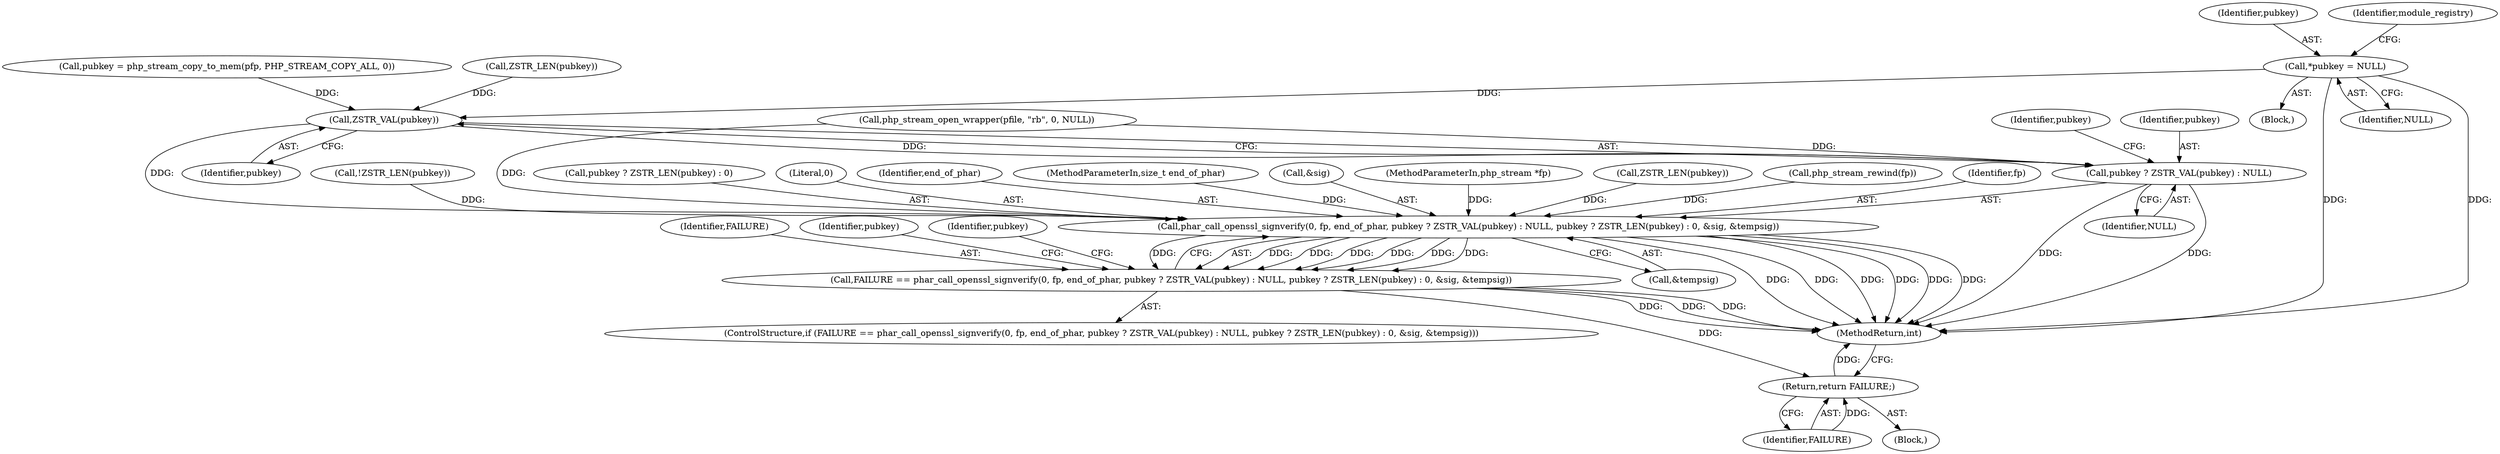 digraph "0_php-src_0bfb970f43acd1e81d11be1154805f86655f15d5?w=1@pointer" {
"1000136" [label="(Call,*pubkey = NULL)"];
"1000220" [label="(Call,ZSTR_VAL(pubkey))"];
"1000214" [label="(Call,phar_call_openssl_signverify(0, fp, end_of_phar, pubkey ? ZSTR_VAL(pubkey) : NULL, pubkey ? ZSTR_LEN(pubkey) : 0, &sig, &tempsig))"];
"1000212" [label="(Call,FAILURE == phar_call_openssl_signverify(0, fp, end_of_phar, pubkey ? ZSTR_VAL(pubkey) : NULL, pubkey ? ZSTR_LEN(pubkey) : 0, &sig, &tempsig))"];
"1000245" [label="(Return,return FAILURE;)"];
"1000218" [label="(Call,pubkey ? ZSTR_VAL(pubkey) : NULL)"];
"1000182" [label="(Call,pubkey = php_stream_copy_to_mem(pfp, PHP_STREAM_COPY_ALL, 0))"];
"1000188" [label="(Call,!ZSTR_LEN(pubkey))"];
"1000224" [label="(Identifier,pubkey)"];
"1000220" [label="(Call,ZSTR_VAL(pubkey))"];
"1000221" [label="(Identifier,pubkey)"];
"1000246" [label="(Identifier,FAILURE)"];
"1000232" [label="(Block,)"];
"1000212" [label="(Call,FAILURE == phar_call_openssl_signverify(0, fp, end_of_phar, pubkey ? ZSTR_VAL(pubkey) : NULL, pubkey ? ZSTR_LEN(pubkey) : 0, &sig, &tempsig))"];
"1000137" [label="(Identifier,pubkey)"];
"1000223" [label="(Call,pubkey ? ZSTR_LEN(pubkey) : 0)"];
"1000215" [label="(Literal,0)"];
"1000222" [label="(Identifier,NULL)"];
"1000225" [label="(Call,ZSTR_LEN(pubkey))"];
"1000248" [label="(Identifier,pubkey)"];
"1000213" [label="(Identifier,FAILURE)"];
"1000189" [label="(Call,ZSTR_LEN(pubkey))"];
"1000219" [label="(Identifier,pubkey)"];
"1000119" [label="(Call,php_stream_rewind(fp))"];
"1000136" [label="(Call,*pubkey = NULL)"];
"1000138" [label="(Identifier,NULL)"];
"1000214" [label="(Call,phar_call_openssl_signverify(0, fp, end_of_phar, pubkey ? ZSTR_VAL(pubkey) : NULL, pubkey ? ZSTR_LEN(pubkey) : 0, &sig, &tempsig))"];
"1000216" [label="(Identifier,fp)"];
"1000169" [label="(Call,php_stream_open_wrapper(pfile, \"rb\", 0, NULL))"];
"1000230" [label="(Call,&tempsig)"];
"1000211" [label="(ControlStructure,if (FAILURE == phar_call_openssl_signverify(0, fp, end_of_phar, pubkey ? ZSTR_VAL(pubkey) : NULL, pubkey ? ZSTR_LEN(pubkey) : 0, &sig, &tempsig)))"];
"1000245" [label="(Return,return FAILURE;)"];
"1000217" [label="(Identifier,end_of_phar)"];
"1000125" [label="(Block,)"];
"1000106" [label="(MethodParameterIn,size_t end_of_phar)"];
"1000228" [label="(Call,&sig)"];
"1000145" [label="(Identifier,module_registry)"];
"1000218" [label="(Call,pubkey ? ZSTR_VAL(pubkey) : NULL)"];
"1000234" [label="(Identifier,pubkey)"];
"1000105" [label="(MethodParameterIn,php_stream *fp)"];
"1000697" [label="(MethodReturn,int)"];
"1000136" -> "1000125"  [label="AST: "];
"1000136" -> "1000138"  [label="CFG: "];
"1000137" -> "1000136"  [label="AST: "];
"1000138" -> "1000136"  [label="AST: "];
"1000145" -> "1000136"  [label="CFG: "];
"1000136" -> "1000697"  [label="DDG: "];
"1000136" -> "1000697"  [label="DDG: "];
"1000136" -> "1000220"  [label="DDG: "];
"1000220" -> "1000218"  [label="AST: "];
"1000220" -> "1000221"  [label="CFG: "];
"1000221" -> "1000220"  [label="AST: "];
"1000218" -> "1000220"  [label="CFG: "];
"1000220" -> "1000214"  [label="DDG: "];
"1000220" -> "1000218"  [label="DDG: "];
"1000189" -> "1000220"  [label="DDG: "];
"1000182" -> "1000220"  [label="DDG: "];
"1000214" -> "1000212"  [label="AST: "];
"1000214" -> "1000230"  [label="CFG: "];
"1000215" -> "1000214"  [label="AST: "];
"1000216" -> "1000214"  [label="AST: "];
"1000217" -> "1000214"  [label="AST: "];
"1000218" -> "1000214"  [label="AST: "];
"1000223" -> "1000214"  [label="AST: "];
"1000228" -> "1000214"  [label="AST: "];
"1000230" -> "1000214"  [label="AST: "];
"1000212" -> "1000214"  [label="CFG: "];
"1000214" -> "1000697"  [label="DDG: "];
"1000214" -> "1000697"  [label="DDG: "];
"1000214" -> "1000697"  [label="DDG: "];
"1000214" -> "1000697"  [label="DDG: "];
"1000214" -> "1000697"  [label="DDG: "];
"1000214" -> "1000697"  [label="DDG: "];
"1000214" -> "1000212"  [label="DDG: "];
"1000214" -> "1000212"  [label="DDG: "];
"1000214" -> "1000212"  [label="DDG: "];
"1000214" -> "1000212"  [label="DDG: "];
"1000214" -> "1000212"  [label="DDG: "];
"1000214" -> "1000212"  [label="DDG: "];
"1000214" -> "1000212"  [label="DDG: "];
"1000119" -> "1000214"  [label="DDG: "];
"1000105" -> "1000214"  [label="DDG: "];
"1000106" -> "1000214"  [label="DDG: "];
"1000169" -> "1000214"  [label="DDG: "];
"1000188" -> "1000214"  [label="DDG: "];
"1000225" -> "1000214"  [label="DDG: "];
"1000212" -> "1000211"  [label="AST: "];
"1000213" -> "1000212"  [label="AST: "];
"1000234" -> "1000212"  [label="CFG: "];
"1000248" -> "1000212"  [label="CFG: "];
"1000212" -> "1000697"  [label="DDG: "];
"1000212" -> "1000697"  [label="DDG: "];
"1000212" -> "1000697"  [label="DDG: "];
"1000212" -> "1000245"  [label="DDG: "];
"1000245" -> "1000232"  [label="AST: "];
"1000245" -> "1000246"  [label="CFG: "];
"1000246" -> "1000245"  [label="AST: "];
"1000697" -> "1000245"  [label="CFG: "];
"1000245" -> "1000697"  [label="DDG: "];
"1000246" -> "1000245"  [label="DDG: "];
"1000218" -> "1000222"  [label="CFG: "];
"1000219" -> "1000218"  [label="AST: "];
"1000222" -> "1000218"  [label="AST: "];
"1000224" -> "1000218"  [label="CFG: "];
"1000218" -> "1000697"  [label="DDG: "];
"1000218" -> "1000697"  [label="DDG: "];
"1000169" -> "1000218"  [label="DDG: "];
}
